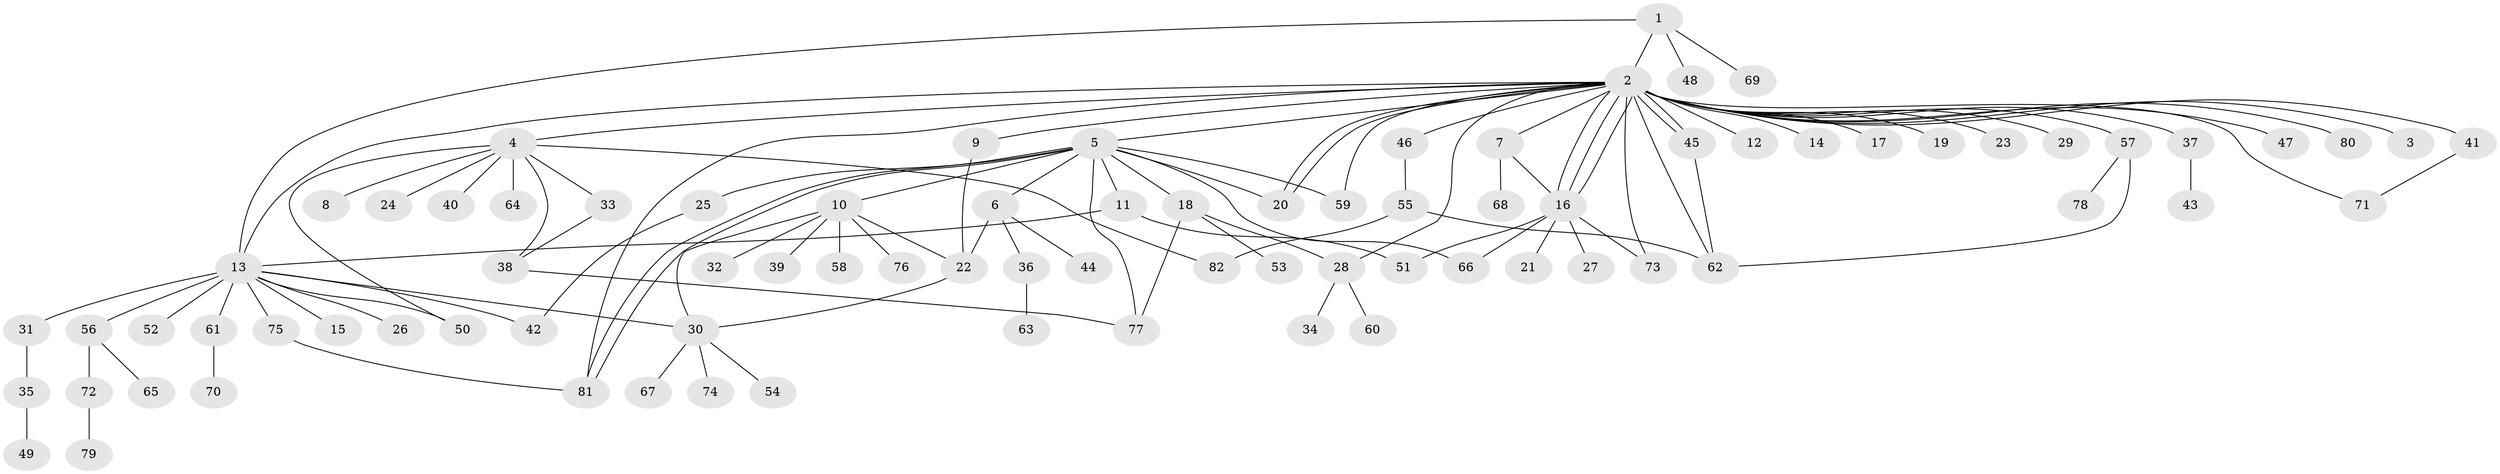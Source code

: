 // Generated by graph-tools (version 1.1) at 2025/01/03/09/25 03:01:50]
// undirected, 82 vertices, 111 edges
graph export_dot {
graph [start="1"]
  node [color=gray90,style=filled];
  1;
  2;
  3;
  4;
  5;
  6;
  7;
  8;
  9;
  10;
  11;
  12;
  13;
  14;
  15;
  16;
  17;
  18;
  19;
  20;
  21;
  22;
  23;
  24;
  25;
  26;
  27;
  28;
  29;
  30;
  31;
  32;
  33;
  34;
  35;
  36;
  37;
  38;
  39;
  40;
  41;
  42;
  43;
  44;
  45;
  46;
  47;
  48;
  49;
  50;
  51;
  52;
  53;
  54;
  55;
  56;
  57;
  58;
  59;
  60;
  61;
  62;
  63;
  64;
  65;
  66;
  67;
  68;
  69;
  70;
  71;
  72;
  73;
  74;
  75;
  76;
  77;
  78;
  79;
  80;
  81;
  82;
  1 -- 2;
  1 -- 13;
  1 -- 48;
  1 -- 69;
  2 -- 3;
  2 -- 4;
  2 -- 5;
  2 -- 7;
  2 -- 9;
  2 -- 12;
  2 -- 13;
  2 -- 14;
  2 -- 16;
  2 -- 16;
  2 -- 16;
  2 -- 17;
  2 -- 19;
  2 -- 20;
  2 -- 20;
  2 -- 23;
  2 -- 28;
  2 -- 29;
  2 -- 37;
  2 -- 41;
  2 -- 45;
  2 -- 45;
  2 -- 46;
  2 -- 47;
  2 -- 57;
  2 -- 59;
  2 -- 62;
  2 -- 71;
  2 -- 73;
  2 -- 80;
  2 -- 81;
  4 -- 8;
  4 -- 24;
  4 -- 33;
  4 -- 38;
  4 -- 40;
  4 -- 50;
  4 -- 64;
  4 -- 82;
  5 -- 6;
  5 -- 10;
  5 -- 11;
  5 -- 18;
  5 -- 20;
  5 -- 25;
  5 -- 59;
  5 -- 66;
  5 -- 77;
  5 -- 81;
  5 -- 81;
  6 -- 22;
  6 -- 36;
  6 -- 44;
  7 -- 16;
  7 -- 68;
  9 -- 22;
  10 -- 22;
  10 -- 30;
  10 -- 32;
  10 -- 39;
  10 -- 58;
  10 -- 76;
  11 -- 13;
  11 -- 51;
  13 -- 15;
  13 -- 26;
  13 -- 30;
  13 -- 31;
  13 -- 42;
  13 -- 50;
  13 -- 52;
  13 -- 56;
  13 -- 61;
  13 -- 75;
  16 -- 21;
  16 -- 27;
  16 -- 51;
  16 -- 66;
  16 -- 73;
  18 -- 28;
  18 -- 53;
  18 -- 77;
  22 -- 30;
  25 -- 42;
  28 -- 34;
  28 -- 60;
  30 -- 54;
  30 -- 67;
  30 -- 74;
  31 -- 35;
  33 -- 38;
  35 -- 49;
  36 -- 63;
  37 -- 43;
  38 -- 77;
  41 -- 71;
  45 -- 62;
  46 -- 55;
  55 -- 62;
  55 -- 82;
  56 -- 65;
  56 -- 72;
  57 -- 62;
  57 -- 78;
  61 -- 70;
  72 -- 79;
  75 -- 81;
}
